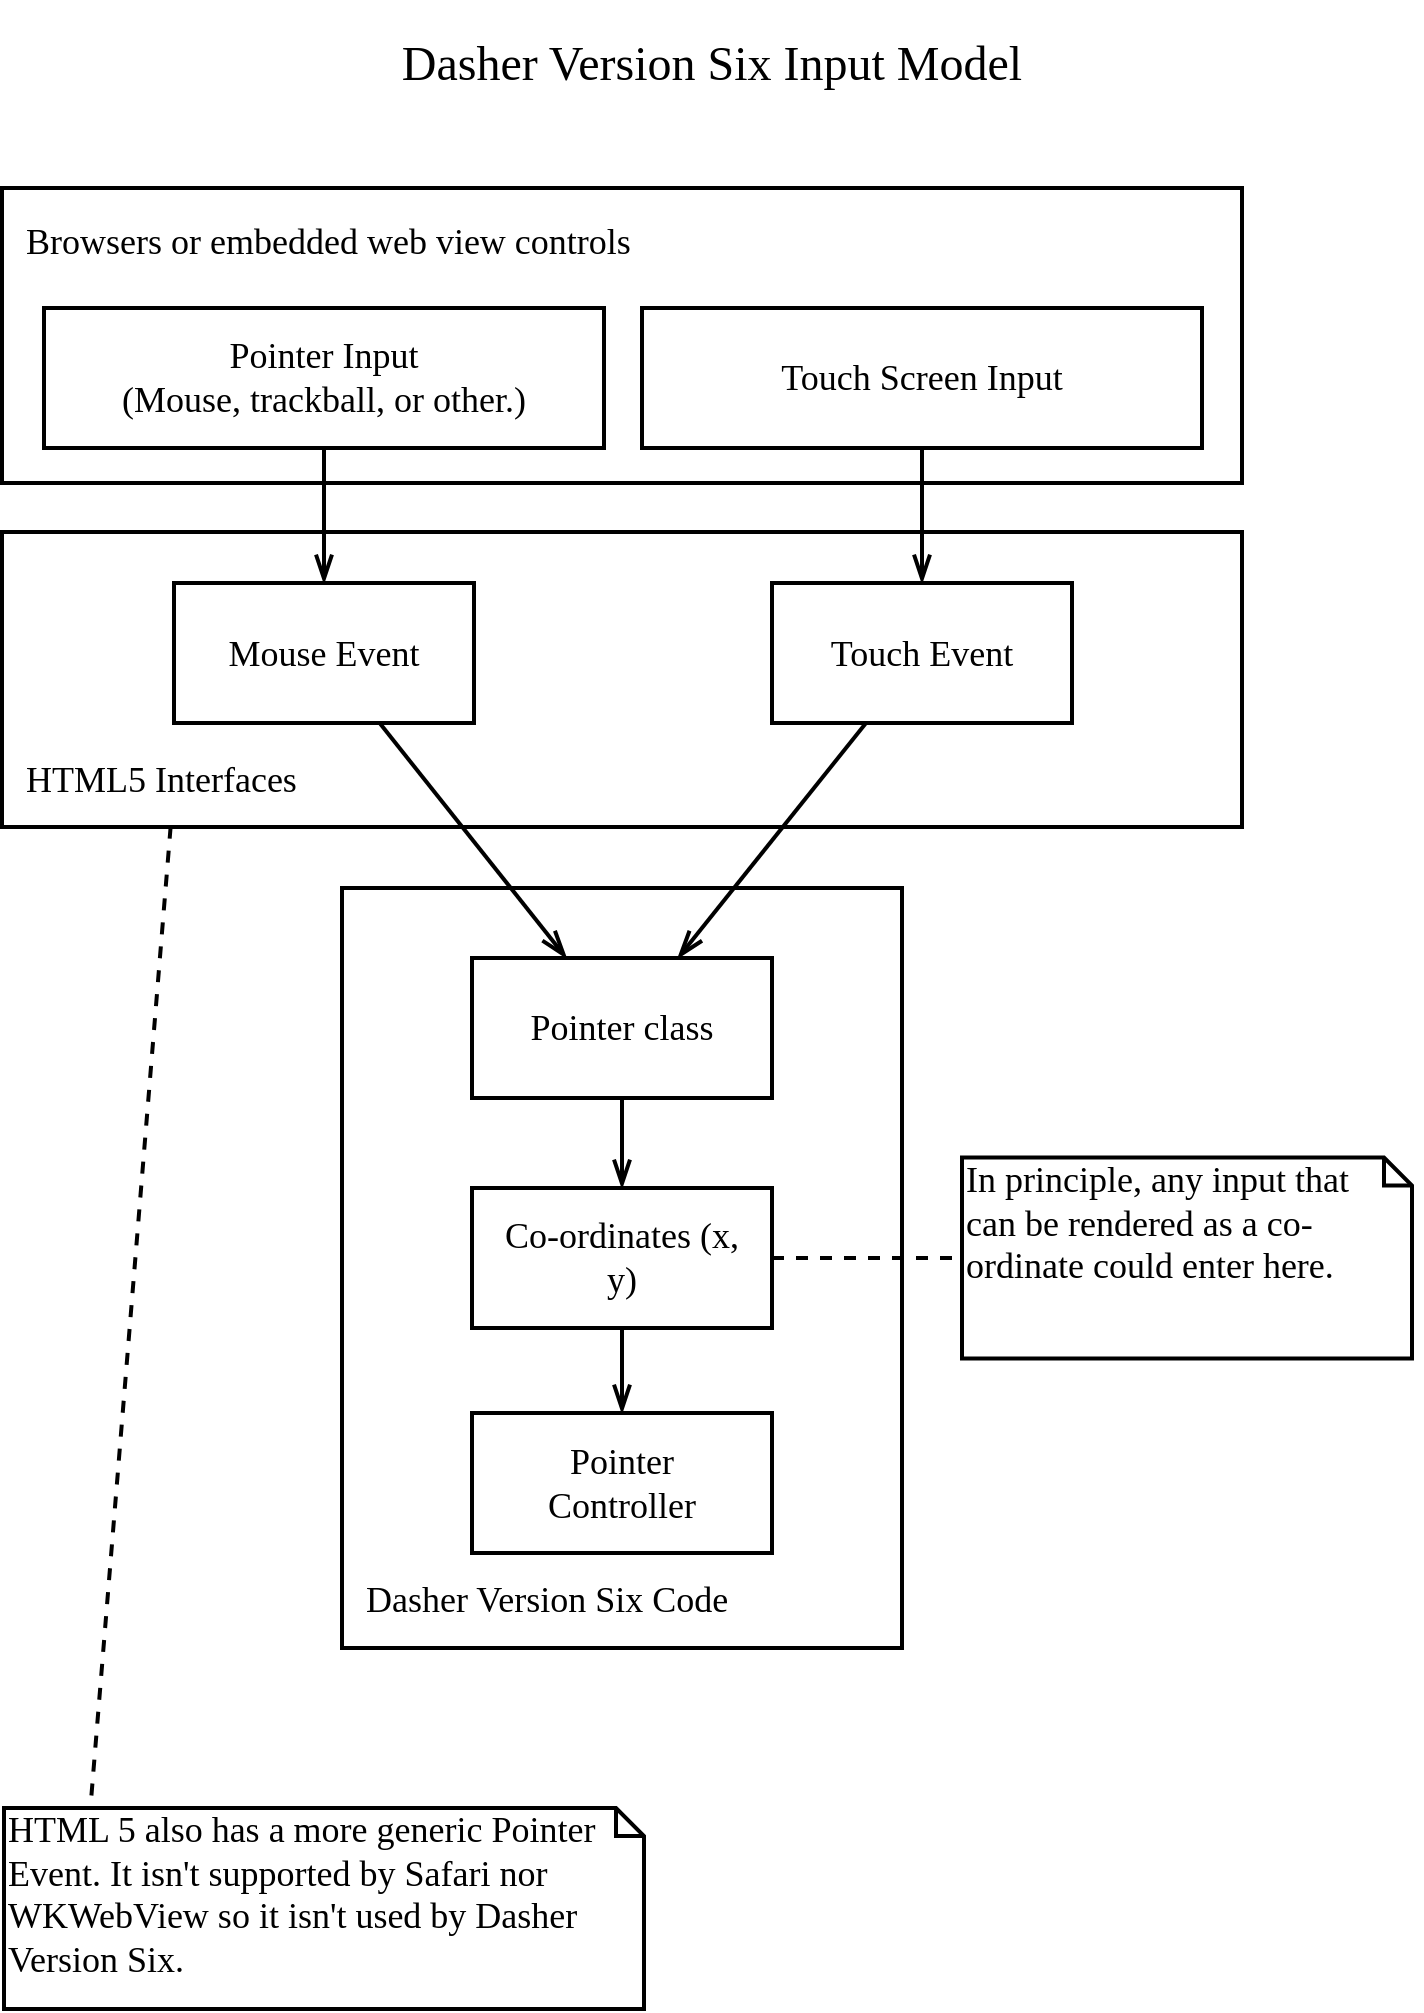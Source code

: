<mxfile version="13.0.3" type="device"><diagram id="8iaUl4iCqBiWcX7CuOSy" name="Page-1"><mxGraphModel dx="474" dy="1180" grid="1" gridSize="10" guides="1" tooltips="1" connect="1" arrows="1" fold="1" page="1" pageScale="1" pageWidth="827" pageHeight="1169" background="#ffffff" math="0" shadow="0"><root><mxCell id="0"/><mxCell id="1" parent="0"/><mxCell id="HGhDj8ruQY7boOaWzumQ-13" value="HTML5 Interfaces" style="rounded=0;shadow=0;comic=0;labelBackgroundColor=none;strokeColor=#000000;strokeWidth=2;fillColor=none;fontFamily=Verdana;fontSize=18;fontColor=#000000;align=left;arcSize=20;spacingTop=10;spacingLeft=10;spacing=2;spacingBottom=10;spacingRight=10;points=[[0.2, 0], [0.4, 0], [0.6, 0], [0.8, 0], [0.5,1]];whiteSpace=wrap;verticalAlign=bottom;" parent="1" vertex="1"><mxGeometry x="900" y="272" width="620" height="147.5" as="geometry"/></mxCell><mxCell id="v3_e_QuSgdIlU0b4nuL4-1" value="Browsers or embedded web view controls" style="rounded=0;shadow=0;comic=0;labelBackgroundColor=none;strokeColor=#000000;strokeWidth=2;fillColor=none;fontFamily=Verdana;fontSize=18;fontColor=#000000;align=left;arcSize=20;spacingTop=10;spacingLeft=10;spacing=2;spacingBottom=10;spacingRight=10;points=[[0.2, 0], [0.4, 0], [0.6, 0], [0.8, 0], [0.5,1]];whiteSpace=wrap;verticalAlign=top;" parent="1" vertex="1"><mxGeometry x="900" y="100" width="620" height="147.5" as="geometry"/></mxCell><mxCell id="HGhDj8ruQY7boOaWzumQ-14" value="Dasher Version Six Code" style="rounded=0;shadow=0;comic=0;labelBackgroundColor=none;strokeColor=#000000;strokeWidth=2;fillColor=none;fontFamily=Verdana;fontSize=18;fontColor=#000000;align=left;arcSize=20;spacingTop=10;spacingLeft=10;spacing=2;spacingBottom=10;spacingRight=10;points=[[0.2, 0], [0.4, 0], [0.6, 0], [0.8, 0], [0.5,1]];whiteSpace=wrap;verticalAlign=bottom;" parent="1" vertex="1"><mxGeometry x="1070" y="450" width="280" height="380" as="geometry"/></mxCell><mxCell id="HGhDj8ruQY7boOaWzumQ-1" value="Touch Event" style="rounded=0;shadow=0;comic=0;labelBackgroundColor=none;strokeColor=#000000;strokeWidth=2;fillColor=none;fontFamily=Verdana;fontSize=18;fontColor=#000000;align=center;arcSize=20;spacingTop=10;spacingLeft=10;spacing=2;spacingBottom=10;spacingRight=10;points=[[0.2, 0], [0.4, 0], [0.6, 0], [0.8, 0], [0.5,1]];whiteSpace=wrap;verticalAlign=middle;" parent="1" vertex="1"><mxGeometry x="1285" y="297.5" width="150" height="70" as="geometry"/></mxCell><mxCell id="HGhDj8ruQY7boOaWzumQ-2" value="Mouse Event" style="rounded=0;shadow=0;comic=0;labelBackgroundColor=none;strokeColor=#000000;strokeWidth=2;fillColor=none;fontFamily=Verdana;fontSize=18;fontColor=#000000;align=center;arcSize=20;spacingTop=10;spacingLeft=10;spacing=2;spacingBottom=10;spacingRight=10;points=[[0.2, 0], [0.4, 0], [0.6, 0], [0.8, 0], [0.5,1]];whiteSpace=wrap;verticalAlign=middle;" parent="1" vertex="1"><mxGeometry x="986.0" y="297.5" width="150" height="70" as="geometry"/></mxCell><mxCell id="HGhDj8ruQY7boOaWzumQ-3" value="Pointer Controller" style="rounded=0;shadow=0;comic=0;labelBackgroundColor=none;strokeColor=#000000;strokeWidth=2;fillColor=none;fontFamily=Verdana;fontSize=18;fontColor=#000000;align=center;arcSize=20;spacingTop=10;spacingLeft=10;spacing=2;spacingBottom=10;spacingRight=10;points=[[0.2, 0], [0.4, 0], [0.6, 0], [0.8, 0], [0.5,1]];whiteSpace=wrap;verticalAlign=middle;" parent="1" vertex="1"><mxGeometry x="1135" y="712.5" width="150" height="70" as="geometry"/></mxCell><mxCell id="HGhDj8ruQY7boOaWzumQ-4" value="Co-ordinates (x, y)" style="rounded=0;shadow=0;comic=0;labelBackgroundColor=none;strokeColor=#000000;strokeWidth=2;fillColor=none;fontFamily=Verdana;fontSize=18;fontColor=#000000;align=center;arcSize=20;spacingTop=10;spacingLeft=10;spacing=2;spacingBottom=10;spacingRight=10;points=[[0.2, 0], [0.4, 0], [0.6, 0], [0.8, 0], [0.5,1]];whiteSpace=wrap;verticalAlign=middle;" parent="1" vertex="1"><mxGeometry x="1135" y="600" width="150" height="70" as="geometry"/></mxCell><mxCell id="HGhDj8ruQY7boOaWzumQ-6" value="Pointer Input&#10;(Mouse, trackball, or other.)" style="rounded=0;shadow=0;comic=0;labelBackgroundColor=none;strokeColor=#000000;strokeWidth=2;fillColor=none;fontFamily=Verdana;fontSize=18;fontColor=#000000;align=center;arcSize=20;spacingTop=10;spacingLeft=10;spacing=2;spacingBottom=10;spacingRight=10;points=[[0.2, 0], [0.4, 0], [0.6, 0], [0.8, 0], [0.5,1]];whiteSpace=wrap;verticalAlign=middle;" parent="1" vertex="1"><mxGeometry x="921" y="160" width="280" height="70" as="geometry"/></mxCell><mxCell id="HGhDj8ruQY7boOaWzumQ-7" value="Touch Screen Input" style="rounded=0;shadow=0;comic=0;labelBackgroundColor=none;strokeColor=#000000;strokeWidth=2;fillColor=none;fontFamily=Verdana;fontSize=18;fontColor=#000000;align=center;arcSize=20;spacingTop=10;spacingLeft=10;spacing=2;spacingBottom=10;spacingRight=10;points=[[0.2, 0], [0.4, 0], [0.6, 0], [0.8, 0], [0.5,1]];whiteSpace=wrap;verticalAlign=middle;" parent="1" vertex="1"><mxGeometry x="1220" y="160" width="280" height="70" as="geometry"/></mxCell><mxCell id="HGhDj8ruQY7boOaWzumQ-8" value="Pointer class" style="rounded=0;shadow=0;comic=0;labelBackgroundColor=none;strokeColor=#000000;strokeWidth=2;fillColor=none;fontFamily=Verdana;fontSize=18;fontColor=#000000;align=center;arcSize=20;spacingTop=10;spacingLeft=10;spacing=2;spacingBottom=10;spacingRight=10;points=[[0.2, 0], [0.4, 0], [0.6, 0], [0.8, 0], [0.5,1]];whiteSpace=wrap;verticalAlign=middle;" parent="1" vertex="1"><mxGeometry x="1135.0" y="485" width="150" height="70" as="geometry"/></mxCell><mxCell id="HGhDj8ruQY7boOaWzumQ-9" value="" style="endArrow=openThin;html=1;fontSize=18;strokeWidth=2;endFill=0;endSize=10;labelBackgroundColor=none;spacingTop=-55;align=left;rounded=0;elbow=vertical;fontFamily=Verdana;" parent="1" source="HGhDj8ruQY7boOaWzumQ-6" target="HGhDj8ruQY7boOaWzumQ-2" edge="1"><mxGeometry width="50" height="50" relative="1" as="geometry"><mxPoint x="412.011" y="499.5" as="sourcePoint"/><mxPoint x="438.989" y="377" as="targetPoint"/></mxGeometry></mxCell><mxCell id="HGhDj8ruQY7boOaWzumQ-10" value="" style="endArrow=openThin;html=1;fontSize=18;strokeWidth=2;endFill=0;endSize=10;labelBackgroundColor=none;spacingTop=-55;align=left;rounded=0;elbow=vertical;fontFamily=Verdana;" parent="1" source="HGhDj8ruQY7boOaWzumQ-7" target="HGhDj8ruQY7boOaWzumQ-1" edge="1"><mxGeometry width="50" height="50" relative="1" as="geometry"><mxPoint x="1058.301" y="387" as="sourcePoint"/><mxPoint x="964.282" y="567" as="targetPoint"/></mxGeometry></mxCell><mxCell id="HGhDj8ruQY7boOaWzumQ-11" value="" style="endArrow=openThin;html=1;fontSize=18;strokeWidth=2;endFill=0;endSize=10;labelBackgroundColor=none;spacingTop=-55;align=left;rounded=0;elbow=vertical;fontFamily=Verdana;" parent="1" source="HGhDj8ruQY7boOaWzumQ-1" target="HGhDj8ruQY7boOaWzumQ-8" edge="1"><mxGeometry width="50" height="50" relative="1" as="geometry"><mxPoint x="865.667" y="509.5" as="sourcePoint"/><mxPoint x="924.333" y="702" as="targetPoint"/></mxGeometry></mxCell><mxCell id="HGhDj8ruQY7boOaWzumQ-12" value="" style="endArrow=openThin;html=1;fontSize=18;strokeWidth=2;endFill=0;endSize=10;labelBackgroundColor=none;spacingTop=-55;align=left;rounded=0;elbow=vertical;fontFamily=Verdana;" parent="1" source="HGhDj8ruQY7boOaWzumQ-2" target="HGhDj8ruQY7boOaWzumQ-8" edge="1"><mxGeometry width="50" height="50" relative="1" as="geometry"><mxPoint x="1010" y="702.5" as="sourcePoint"/><mxPoint x="1110" y="656.5" as="targetPoint"/></mxGeometry></mxCell><mxCell id="v3_e_QuSgdIlU0b4nuL4-2" value="" style="endArrow=openThin;html=1;fontSize=18;strokeWidth=2;endFill=0;endSize=10;labelBackgroundColor=none;spacingTop=-55;align=left;rounded=0;elbow=vertical;fontFamily=Verdana;" parent="1" source="HGhDj8ruQY7boOaWzumQ-8" target="HGhDj8ruQY7boOaWzumQ-4" edge="1"><mxGeometry width="50" height="50" relative="1" as="geometry"><mxPoint x="1342.0" y="377.5" as="sourcePoint"/><mxPoint x="1248" y="495" as="targetPoint"/></mxGeometry></mxCell><mxCell id="v3_e_QuSgdIlU0b4nuL4-3" value="" style="endArrow=openThin;html=1;fontSize=18;strokeWidth=2;endFill=0;endSize=10;labelBackgroundColor=none;spacingTop=-55;align=left;rounded=0;elbow=vertical;fontFamily=Verdana;" parent="1" source="HGhDj8ruQY7boOaWzumQ-4" target="HGhDj8ruQY7boOaWzumQ-3" edge="1"><mxGeometry width="50" height="50" relative="1" as="geometry"><mxPoint x="1342.0" y="377.5" as="sourcePoint"/><mxPoint x="1248" y="495" as="targetPoint"/></mxGeometry></mxCell><mxCell id="v3_e_QuSgdIlU0b4nuL4-4" value="&lt;span style=&quot;font-size: 18px&quot;&gt;HTML 5 also has a more generic Pointer Event. It isn't supported by Safari nor WKWebView so it isn't used by Dasher Version Six.&lt;/span&gt;" style="shape=note;whiteSpace=wrap;html=1;size=14;verticalAlign=top;align=left;spacingTop=-6;strokeWidth=2;fontSize=18;fillColor=none;spacingRight=13;fontStyle=0;fontFamily=Verdana;" parent="1" vertex="1"><mxGeometry x="901" y="910" width="320" height="100.5" as="geometry"/></mxCell><mxCell id="v3_e_QuSgdIlU0b4nuL4-5" value="" style="endArrow=none;html=1;fontSize=18;strokeWidth=2;endFill=0;labelBackgroundColor=none;spacingTop=-55;align=left;rounded=0;dashed=1;endSize=10;fontFamily=Verdana;entryX=0.135;entryY=0;entryDx=0;entryDy=0;entryPerimeter=0;exitX=0.136;exitY=0.999;exitDx=0;exitDy=0;exitPerimeter=0;" parent="1" target="v3_e_QuSgdIlU0b4nuL4-4" edge="1" source="HGhDj8ruQY7boOaWzumQ-13"><mxGeometry width="50" height="50" relative="1" as="geometry"><mxPoint x="1793.7" y="635" as="sourcePoint"/><mxPoint x="2014" y="571" as="targetPoint"/></mxGeometry></mxCell><mxCell id="oAb0QVElTAlZmR3E3Phg-1" value="In principle, any input that can be rendered as a co-ordinate could enter here." style="shape=note;whiteSpace=wrap;html=1;size=14;verticalAlign=top;align=left;spacingTop=-6;strokeWidth=2;fontSize=18;fillColor=none;spacingRight=13;fontStyle=0;fontFamily=Verdana;" vertex="1" parent="1"><mxGeometry x="1380" y="584.75" width="225" height="100.5" as="geometry"/></mxCell><mxCell id="oAb0QVElTAlZmR3E3Phg-2" value="" style="endArrow=none;html=1;fontSize=18;strokeWidth=2;endFill=0;labelBackgroundColor=none;spacingTop=-55;align=left;rounded=0;dashed=1;endSize=10;fontFamily=Verdana;" edge="1" parent="1" source="HGhDj8ruQY7boOaWzumQ-4" target="oAb0QVElTAlZmR3E3Phg-1"><mxGeometry width="50" height="50" relative="1" as="geometry"><mxPoint x="994.32" y="429.352" as="sourcePoint"/><mxPoint x="954.2" y="920" as="targetPoint"/></mxGeometry></mxCell><mxCell id="oAb0QVElTAlZmR3E3Phg-3" value="Dasher Version Six Input Model" style="rounded=0;shadow=0;comic=0;labelBackgroundColor=none;strokeColor=none;strokeWidth=2;fillColor=none;fontFamily=Verdana;fontSize=24;fontColor=#000000;align=center;arcSize=20;spacingTop=10;spacingLeft=10;spacing=2;spacingBottom=10;spacingRight=10;points=[[0.2, 0], [0.4, 0], [0.6, 0], [0.8, 0], [0.5,1]];verticalAlign=top;" vertex="1" parent="1"><mxGeometry x="900" y="6" width="710" height="60" as="geometry"/></mxCell></root></mxGraphModel></diagram></mxfile>